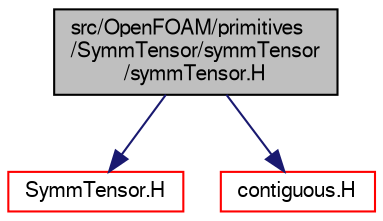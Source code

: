 digraph "src/OpenFOAM/primitives/SymmTensor/symmTensor/symmTensor.H"
{
  bgcolor="transparent";
  edge [fontname="FreeSans",fontsize="10",labelfontname="FreeSans",labelfontsize="10"];
  node [fontname="FreeSans",fontsize="10",shape=record];
  Node1 [label="src/OpenFOAM/primitives\l/SymmTensor/symmTensor\l/symmTensor.H",height=0.2,width=0.4,color="black", fillcolor="grey75", style="filled" fontcolor="black"];
  Node1 -> Node2 [color="midnightblue",fontsize="10",style="solid",fontname="FreeSans"];
  Node2 [label="SymmTensor.H",height=0.2,width=0.4,color="red",URL="$a08538.html"];
  Node1 -> Node3 [color="midnightblue",fontsize="10",style="solid",fontname="FreeSans"];
  Node3 [label="contiguous.H",height=0.2,width=0.4,color="red",URL="$a08354.html",tooltip="Template function to specify if the data of a type are contiguous. "];
}

